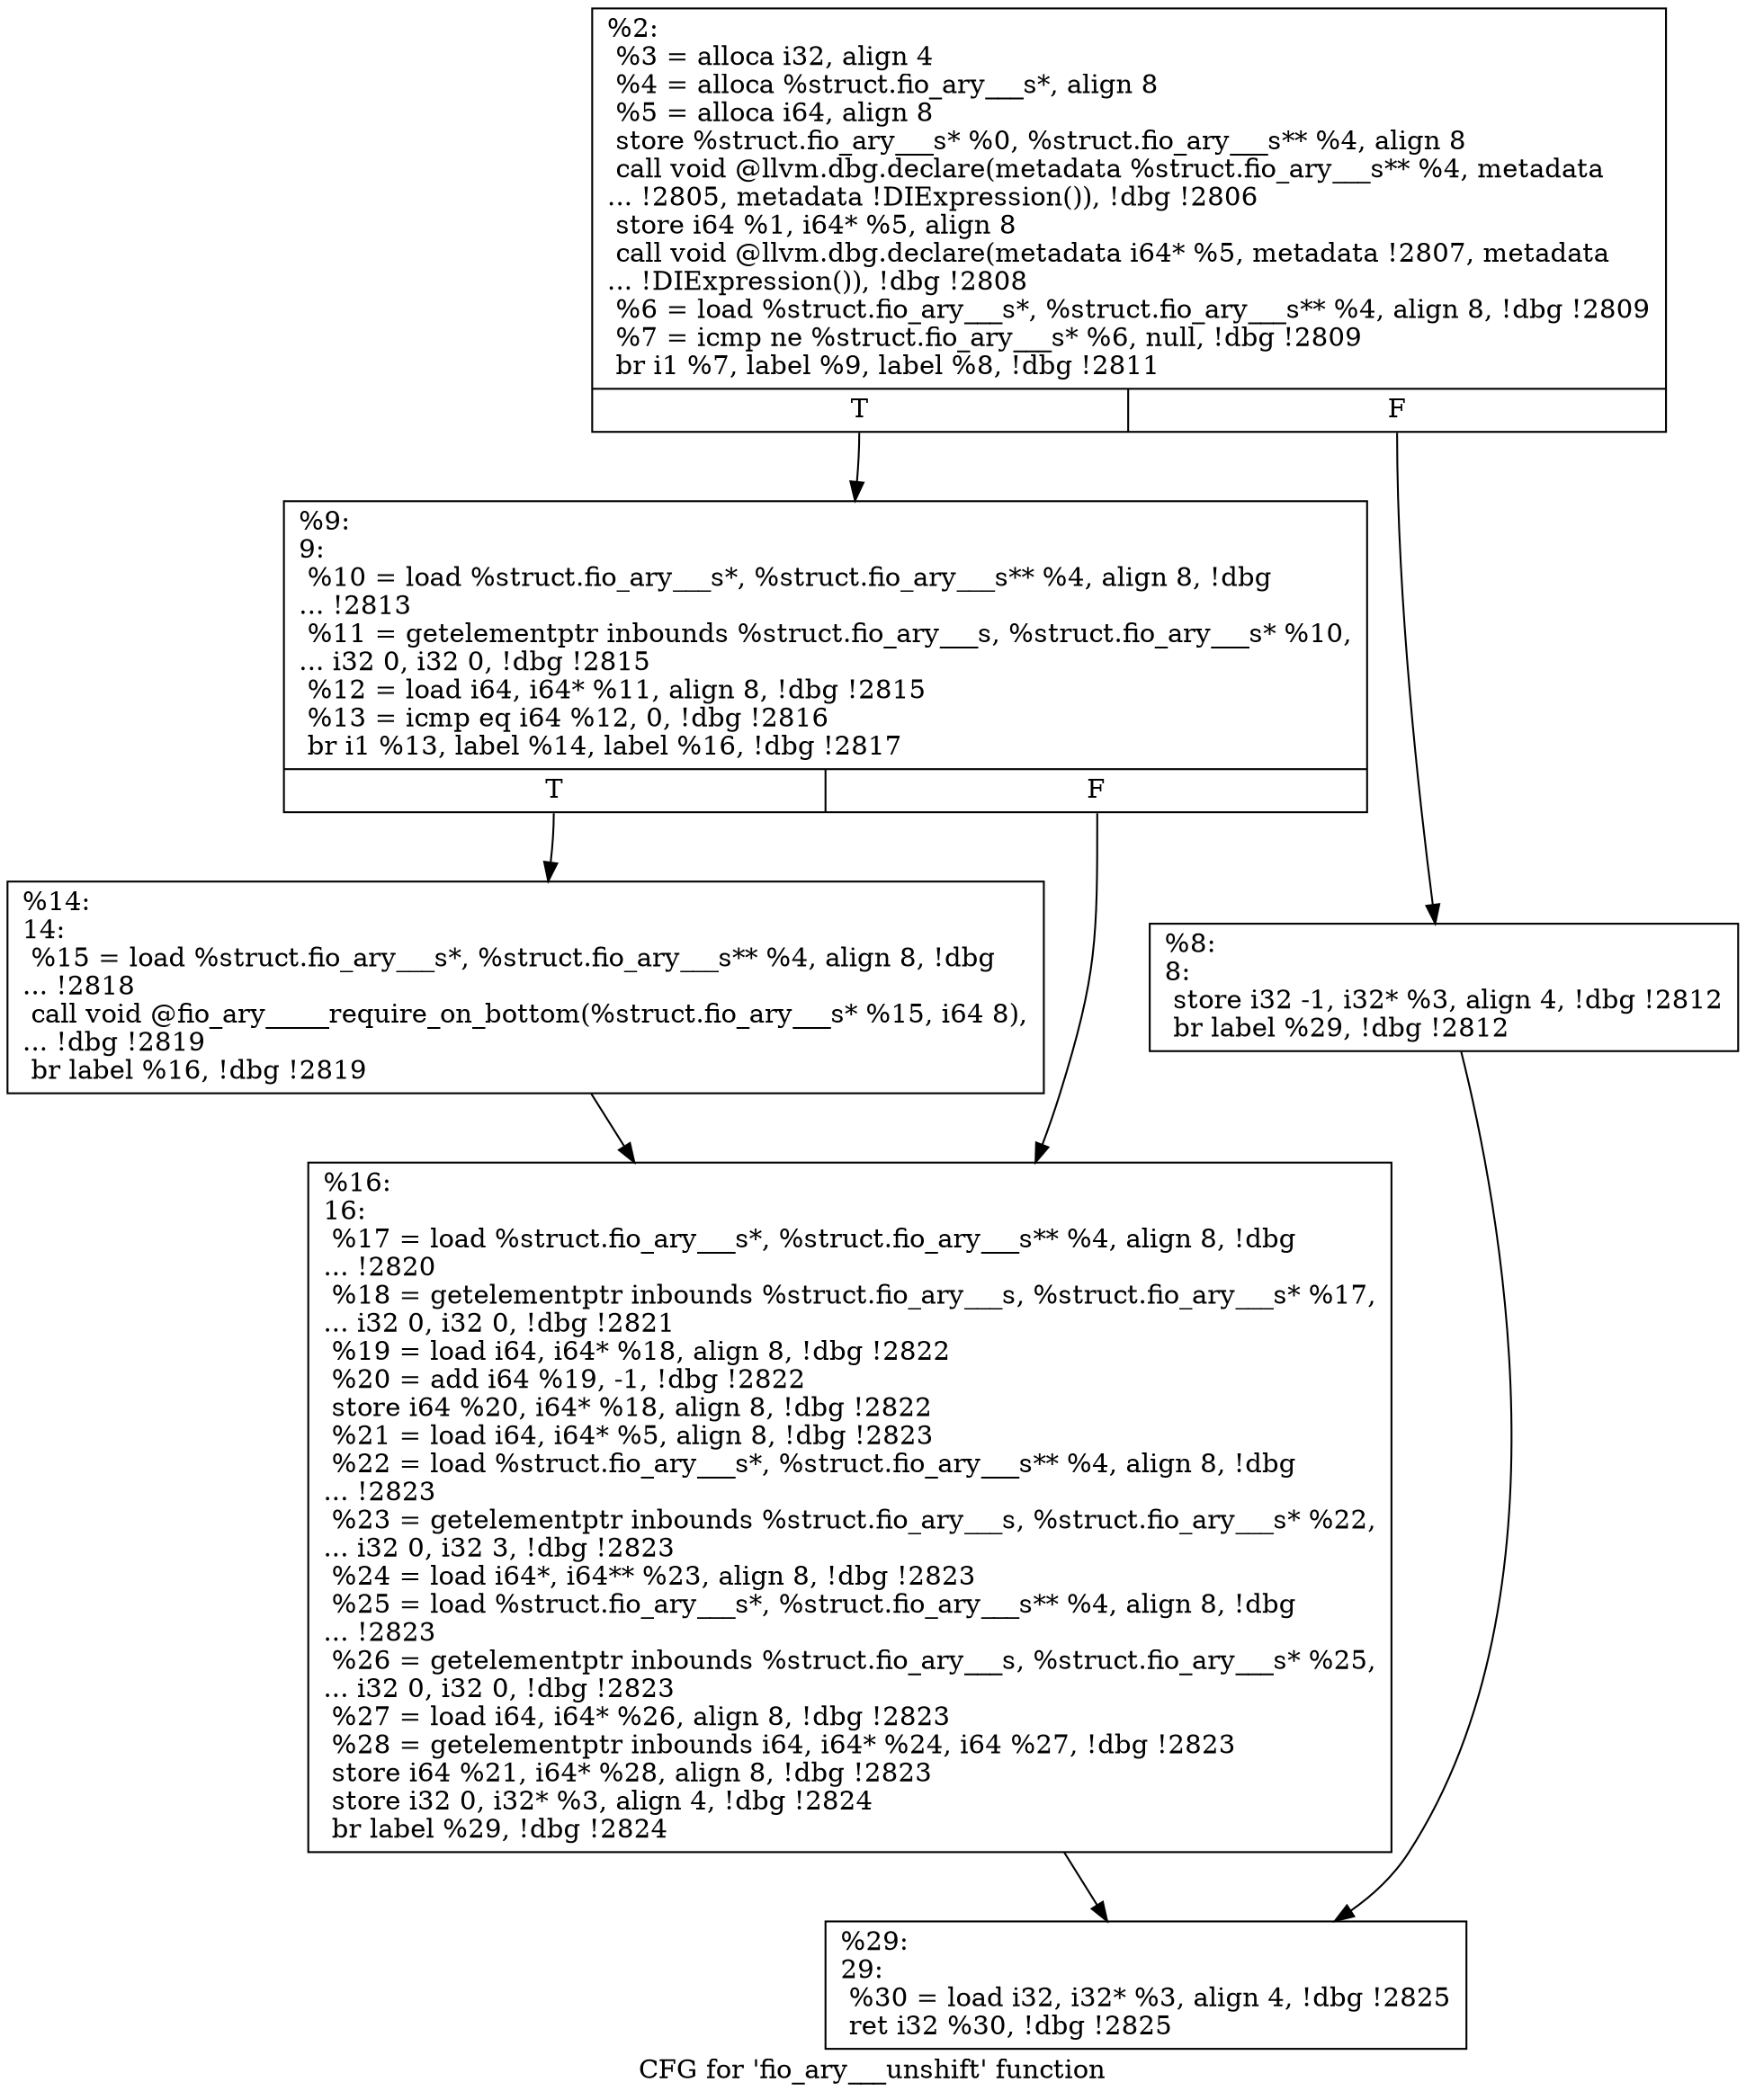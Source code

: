 digraph "CFG for 'fio_ary___unshift' function" {
	label="CFG for 'fio_ary___unshift' function";

	Node0x556851a724d0 [shape=record,label="{%2:\l  %3 = alloca i32, align 4\l  %4 = alloca %struct.fio_ary___s*, align 8\l  %5 = alloca i64, align 8\l  store %struct.fio_ary___s* %0, %struct.fio_ary___s** %4, align 8\l  call void @llvm.dbg.declare(metadata %struct.fio_ary___s** %4, metadata\l... !2805, metadata !DIExpression()), !dbg !2806\l  store i64 %1, i64* %5, align 8\l  call void @llvm.dbg.declare(metadata i64* %5, metadata !2807, metadata\l... !DIExpression()), !dbg !2808\l  %6 = load %struct.fio_ary___s*, %struct.fio_ary___s** %4, align 8, !dbg !2809\l  %7 = icmp ne %struct.fio_ary___s* %6, null, !dbg !2809\l  br i1 %7, label %9, label %8, !dbg !2811\l|{<s0>T|<s1>F}}"];
	Node0x556851a724d0:s0 -> Node0x556851a73640;
	Node0x556851a724d0:s1 -> Node0x556851a735f0;
	Node0x556851a735f0 [shape=record,label="{%8:\l8:                                                \l  store i32 -1, i32* %3, align 4, !dbg !2812\l  br label %29, !dbg !2812\l}"];
	Node0x556851a735f0 -> Node0x556851a73730;
	Node0x556851a73640 [shape=record,label="{%9:\l9:                                                \l  %10 = load %struct.fio_ary___s*, %struct.fio_ary___s** %4, align 8, !dbg\l... !2813\l  %11 = getelementptr inbounds %struct.fio_ary___s, %struct.fio_ary___s* %10,\l... i32 0, i32 0, !dbg !2815\l  %12 = load i64, i64* %11, align 8, !dbg !2815\l  %13 = icmp eq i64 %12, 0, !dbg !2816\l  br i1 %13, label %14, label %16, !dbg !2817\l|{<s0>T|<s1>F}}"];
	Node0x556851a73640:s0 -> Node0x556851a73690;
	Node0x556851a73640:s1 -> Node0x556851a736e0;
	Node0x556851a73690 [shape=record,label="{%14:\l14:                                               \l  %15 = load %struct.fio_ary___s*, %struct.fio_ary___s** %4, align 8, !dbg\l... !2818\l  call void @fio_ary_____require_on_bottom(%struct.fio_ary___s* %15, i64 8),\l... !dbg !2819\l  br label %16, !dbg !2819\l}"];
	Node0x556851a73690 -> Node0x556851a736e0;
	Node0x556851a736e0 [shape=record,label="{%16:\l16:                                               \l  %17 = load %struct.fio_ary___s*, %struct.fio_ary___s** %4, align 8, !dbg\l... !2820\l  %18 = getelementptr inbounds %struct.fio_ary___s, %struct.fio_ary___s* %17,\l... i32 0, i32 0, !dbg !2821\l  %19 = load i64, i64* %18, align 8, !dbg !2822\l  %20 = add i64 %19, -1, !dbg !2822\l  store i64 %20, i64* %18, align 8, !dbg !2822\l  %21 = load i64, i64* %5, align 8, !dbg !2823\l  %22 = load %struct.fio_ary___s*, %struct.fio_ary___s** %4, align 8, !dbg\l... !2823\l  %23 = getelementptr inbounds %struct.fio_ary___s, %struct.fio_ary___s* %22,\l... i32 0, i32 3, !dbg !2823\l  %24 = load i64*, i64** %23, align 8, !dbg !2823\l  %25 = load %struct.fio_ary___s*, %struct.fio_ary___s** %4, align 8, !dbg\l... !2823\l  %26 = getelementptr inbounds %struct.fio_ary___s, %struct.fio_ary___s* %25,\l... i32 0, i32 0, !dbg !2823\l  %27 = load i64, i64* %26, align 8, !dbg !2823\l  %28 = getelementptr inbounds i64, i64* %24, i64 %27, !dbg !2823\l  store i64 %21, i64* %28, align 8, !dbg !2823\l  store i32 0, i32* %3, align 4, !dbg !2824\l  br label %29, !dbg !2824\l}"];
	Node0x556851a736e0 -> Node0x556851a73730;
	Node0x556851a73730 [shape=record,label="{%29:\l29:                                               \l  %30 = load i32, i32* %3, align 4, !dbg !2825\l  ret i32 %30, !dbg !2825\l}"];
}
